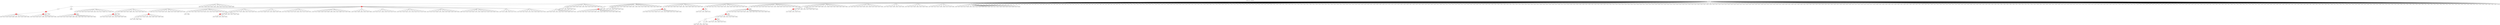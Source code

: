 digraph g {
	"63" -> "64";
	"64" [color=indianred1, style=filled, label="28"];
	"63" -> "65";
	"65" [color=indianred1, style=filled, label="32"];
	"62" -> "63";
	"63" [color=indianred1, style=filled, label="17"];
	"61" -> "62";
	"62" [label="28"];
	"60" -> "61";
	"61" [label="32"];
	"52" -> "53";
	"53" [color=indianred1, style=filled, label="9"];
	"51" -> "52";
	"52" [label="40"];
	"49" -> "50";
	"50" [color=indianred1, style=filled, label="6"];
	"48" -> "49";
	"49" [label="25"];
	"46" -> "47";
	"47" [label="37"];
	"45" -> "46";
	"46" [color=indianred1, style=filled, label="27"];
	"44" -> "45";
	"45" [label="7"];
	"42" -> "43";
	"43" [label="29"];
	"36" -> "37";
	"37" [color=indianred1, style=filled, label="16"];
	"35" -> "36";
	"36" [label="20"];
	"32" -> "33";
	"33" [label="5"];
	"32" -> "34";
	"34" [label="44"];
	"32" -> "35";
	"35" [label="16"];
	"32" -> "38";
	"38" [label="30"];
	"32" -> "39";
	"39" [label="48"];
	"32" -> "40";
	"40" [label="45"];
	"32" -> "41";
	"41" [label="22"];
	"32" -> "42";
	"42" [label="12"];
	"32" -> "44";
	"44" [label="27"];
	"32" -> "48";
	"48" [label="6"];
	"32" -> "51";
	"51" [label="9"];
	"32" -> "54";
	"54" [label="49"];
	"32" -> "55";
	"55" [label="4"];
	"32" -> "56";
	"56" [label="39"];
	"32" -> "57";
	"57" [label="43"];
	"32" -> "58";
	"58" [label="15"];
	"30" -> "31";
	"31" [label="23"];
	"30" -> "32";
	"32" [color=indianred1, style=filled, label="34"];
	"26" -> "27";
	"27" [color=indianred1, style=filled, label="1"];
	"25" -> "26";
	"26" [label="36"];
	"25" -> "28";
	"28" [label="18"];
	"21" -> "22";
	"22" [color=indianred1, style=filled, label="10"];
	"20" -> "21";
	"21" [label="42"];
	"17" -> "18";
	"18" [color=indianred1, style=filled, label="33"];
	"16" -> "17";
	"17" [label="14"];
	"13" -> "14";
	"14" [label="24"];
	"13" -> "15";
	"15" [label="3"];
	"11" -> "12";
	"12" [color=indianred1, style=filled, label="50"];
	"11" -> "13";
	"13" [label="21"];
	"10" -> "11";
	"11" [label="13"];
	"9" -> "10";
	"10" [color=indianred1, style=filled, label="2"];
	"8" -> "9";
	"9" [label="50"];
	"7" -> "8";
	"8" [color=indianred1, style=filled, label="46"];
	"6" -> "7";
	"7" [label="2"];
	"2" -> "3";
	"3" [color=indianred1, style=filled, label="26"];
	"1" -> "2";
	"2" [label="8"];
	"1" -> "4";
	"4" [label="35"];
	"0" -> "1";
	"1" [label="26"];
	"0" -> "5";
	"5" [label="31"];
	"0" -> "6";
	"6" [label="46"];
	"0" -> "16";
	"16" [label="33"];
	"0" -> "19";
	"19" [label="19"];
	"0" -> "20";
	"20" [label="10"];
	"0" -> "23";
	"23" [label="47"];
	"0" -> "24";
	"24" [label="11"];
	"0" -> "25";
	"25" [label="1"];
	"0" -> "29";
	"29" [label="41"];
	"0" -> "30";
	"30" [label="34"];
	"0" -> "59";
	"59" [label="38"];
	"0" -> "60";
	"60" [label="17"];
	"0" [label="germline"];
	"51" -> "cell1";
	"cell1" [shape=box];
	"5" -> "cell2";
	"cell2" [shape=box];
	"27" -> "cell3";
	"cell3" [shape=box];
	"2" -> "cell4";
	"cell4" [shape=box];
	"24" -> "cell5";
	"cell5" [shape=box];
	"46" -> "cell6";
	"cell6" [shape=box];
	"0" -> "cell7";
	"cell7" [shape=box];
	"20" -> "cell8";
	"cell8" [shape=box];
	"25" -> "cell9";
	"cell9" [shape=box];
	"0" -> "cell10";
	"cell10" [shape=box];
	"0" -> "cell11";
	"cell11" [shape=box];
	"0" -> "cell12";
	"cell12" [shape=box];
	"0" -> "cell13";
	"cell13" [shape=box];
	"0" -> "cell14";
	"cell14" [shape=box];
	"0" -> "cell15";
	"cell15" [shape=box];
	"0" -> "cell16";
	"cell16" [shape=box];
	"0" -> "cell17";
	"cell17" [shape=box];
	"0" -> "cell18";
	"cell18" [shape=box];
	"8" -> "cell19";
	"cell19" [shape=box];
	"0" -> "cell20";
	"cell20" [shape=box];
	"10" -> "cell21";
	"cell21" [shape=box];
	"57" -> "cell22";
	"cell22" [shape=box];
	"0" -> "cell23";
	"cell23" [shape=box];
	"23" -> "cell24";
	"cell24" [shape=box];
	"0" -> "cell25";
	"cell25" [shape=box];
	"0" -> "cell26";
	"cell26" [shape=box];
	"0" -> "cell27";
	"cell27" [shape=box];
	"0" -> "cell28";
	"cell28" [shape=box];
	"8" -> "cell29";
	"cell29" [shape=box];
	"64" -> "cell30";
	"cell30" [shape=box];
	"0" -> "cell31";
	"cell31" [shape=box];
	"0" -> "cell32";
	"cell32" [shape=box];
	"0" -> "cell33";
	"cell33" [shape=box];
	"51" -> "cell34";
	"cell34" [shape=box];
	"6" -> "cell35";
	"cell35" [shape=box];
	"15" -> "cell36";
	"cell36" [shape=box];
	"0" -> "cell37";
	"cell37" [shape=box];
	"5" -> "cell38";
	"cell38" [shape=box];
	"41" -> "cell39";
	"cell39" [shape=box];
	"0" -> "cell40";
	"cell40" [shape=box];
	"27" -> "cell41";
	"cell41" [shape=box];
	"65" -> "cell42";
	"cell42" [shape=box];
	"23" -> "cell43";
	"cell43" [shape=box];
	"0" -> "cell44";
	"cell44" [shape=box];
	"0" -> "cell45";
	"cell45" [shape=box];
	"31" -> "cell46";
	"cell46" [shape=box];
	"0" -> "cell47";
	"cell47" [shape=box];
	"0" -> "cell48";
	"cell48" [shape=box];
	"57" -> "cell49";
	"cell49" [shape=box];
	"0" -> "cell50";
	"cell50" [shape=box];
	"34" -> "cell51";
	"cell51" [shape=box];
	"59" -> "cell52";
	"cell52" [shape=box];
	"0" -> "cell53";
	"cell53" [shape=box];
	"0" -> "cell54";
	"cell54" [shape=box];
	"6" -> "cell55";
	"cell55" [shape=box];
	"44" -> "cell56";
	"cell56" [shape=box];
	"0" -> "cell57";
	"cell57" [shape=box];
	"24" -> "cell58";
	"cell58" [shape=box];
	"1" -> "cell59";
	"cell59" [shape=box];
	"29" -> "cell60";
	"cell60" [shape=box];
	"25" -> "cell61";
	"cell61" [shape=box];
	"0" -> "cell62";
	"cell62" [shape=box];
	"0" -> "cell63";
	"cell63" [shape=box];
	"0" -> "cell64";
	"cell64" [shape=box];
	"20" -> "cell65";
	"cell65" [shape=box];
	"0" -> "cell66";
	"cell66" [shape=box];
	"51" -> "cell67";
	"cell67" [shape=box];
	"0" -> "cell68";
	"cell68" [shape=box];
	"55" -> "cell69";
	"cell69" [shape=box];
	"50" -> "cell70";
	"cell70" [shape=box];
	"44" -> "cell71";
	"cell71" [shape=box];
	"0" -> "cell72";
	"cell72" [shape=box];
	"0" -> "cell73";
	"cell73" [shape=box];
	"0" -> "cell74";
	"cell74" [shape=box];
	"19" -> "cell75";
	"cell75" [shape=box];
	"0" -> "cell76";
	"cell76" [shape=box];
	"0" -> "cell77";
	"cell77" [shape=box];
	"0" -> "cell78";
	"cell78" [shape=box];
	"0" -> "cell79";
	"cell79" [shape=box];
	"0" -> "cell80";
	"cell80" [shape=box];
	"56" -> "cell81";
	"cell81" [shape=box];
	"0" -> "cell82";
	"cell82" [shape=box];
	"60" -> "cell83";
	"cell83" [shape=box];
	"0" -> "cell84";
	"cell84" [shape=box];
	"0" -> "cell85";
	"cell85" [shape=box];
	"16" -> "cell86";
	"cell86" [shape=box];
	"27" -> "cell87";
	"cell87" [shape=box];
	"6" -> "cell88";
	"cell88" [shape=box];
	"29" -> "cell89";
	"cell89" [shape=box];
	"16" -> "cell90";
	"cell90" [shape=box];
	"57" -> "cell91";
	"cell91" [shape=box];
	"0" -> "cell92";
	"cell92" [shape=box];
	"0" -> "cell93";
	"cell93" [shape=box];
	"0" -> "cell94";
	"cell94" [shape=box];
	"0" -> "cell95";
	"cell95" [shape=box];
	"0" -> "cell96";
	"cell96" [shape=box];
	"0" -> "cell97";
	"cell97" [shape=box];
	"0" -> "cell98";
	"cell98" [shape=box];
	"0" -> "cell99";
	"cell99" [shape=box];
	"10" -> "cell100";
	"cell100" [shape=box];
	"0" -> "cell101";
	"cell101" [shape=box];
	"35" -> "cell102";
	"cell102" [shape=box];
	"0" -> "cell103";
	"cell103" [shape=box];
	"4" -> "cell104";
	"cell104" [shape=box];
	"15" -> "cell105";
	"cell105" [shape=box];
	"58" -> "cell106";
	"cell106" [shape=box];
	"0" -> "cell107";
	"cell107" [shape=box];
	"33" -> "cell108";
	"cell108" [shape=box];
	"55" -> "cell109";
	"cell109" [shape=box];
	"0" -> "cell110";
	"cell110" [shape=box];
	"0" -> "cell111";
	"cell111" [shape=box];
	"0" -> "cell112";
	"cell112" [shape=box];
	"17" -> "cell113";
	"cell113" [shape=box];
	"0" -> "cell114";
	"cell114" [shape=box];
	"57" -> "cell115";
	"cell115" [shape=box];
	"57" -> "cell116";
	"cell116" [shape=box];
	"59" -> "cell117";
	"cell117" [shape=box];
	"44" -> "cell118";
	"cell118" [shape=box];
	"0" -> "cell119";
	"cell119" [shape=box];
	"34" -> "cell120";
	"cell120" [shape=box];
	"0" -> "cell121";
	"cell121" [shape=box];
	"64" -> "cell122";
	"cell122" [shape=box];
	"56" -> "cell123";
	"cell123" [shape=box];
	"0" -> "cell124";
	"cell124" [shape=box];
	"0" -> "cell125";
	"cell125" [shape=box];
	"6" -> "cell126";
	"cell126" [shape=box];
	"0" -> "cell127";
	"cell127" [shape=box];
	"23" -> "cell128";
	"cell128" [shape=box];
	"53" -> "cell129";
	"cell129" [shape=box];
	"0" -> "cell130";
	"cell130" [shape=box];
	"25" -> "cell131";
	"cell131" [shape=box];
	"0" -> "cell132";
	"cell132" [shape=box];
	"50" -> "cell133";
	"cell133" [shape=box];
	"35" -> "cell134";
	"cell134" [shape=box];
	"0" -> "cell135";
	"cell135" [shape=box];
	"38" -> "cell136";
	"cell136" [shape=box];
	"0" -> "cell137";
	"cell137" [shape=box];
	"0" -> "cell138";
	"cell138" [shape=box];
	"0" -> "cell139";
	"cell139" [shape=box];
	"0" -> "cell140";
	"cell140" [shape=box];
	"16" -> "cell141";
	"cell141" [shape=box];
	"0" -> "cell142";
	"cell142" [shape=box];
	"0" -> "cell143";
	"cell143" [shape=box];
	"43" -> "cell144";
	"cell144" [shape=box];
	"0" -> "cell145";
	"cell145" [shape=box];
	"0" -> "cell146";
	"cell146" [shape=box];
	"46" -> "cell147";
	"cell147" [shape=box];
	"28" -> "cell148";
	"cell148" [shape=box];
	"65" -> "cell149";
	"cell149" [shape=box];
	"0" -> "cell150";
	"cell150" [shape=box];
	"0" -> "cell151";
	"cell151" [shape=box];
	"50" -> "cell152";
	"cell152" [shape=box];
	"53" -> "cell153";
	"cell153" [shape=box];
	"0" -> "cell154";
	"cell154" [shape=box];
	"0" -> "cell155";
	"cell155" [shape=box];
	"29" -> "cell156";
	"cell156" [shape=box];
	"0" -> "cell157";
	"cell157" [shape=box];
	"0" -> "cell158";
	"cell158" [shape=box];
	"0" -> "cell159";
	"cell159" [shape=box];
	"0" -> "cell160";
	"cell160" [shape=box];
	"0" -> "cell161";
	"cell161" [shape=box];
	"0" -> "cell162";
	"cell162" [shape=box];
	"22" -> "cell163";
	"cell163" [shape=box];
	"20" -> "cell164";
	"cell164" [shape=box];
	"0" -> "cell165";
	"cell165" [shape=box];
	"0" -> "cell166";
	"cell166" [shape=box];
	"31" -> "cell167";
	"cell167" [shape=box];
	"0" -> "cell168";
	"cell168" [shape=box];
	"64" -> "cell169";
	"cell169" [shape=box];
	"54" -> "cell170";
	"cell170" [shape=box];
	"16" -> "cell171";
	"cell171" [shape=box];
	"29" -> "cell172";
	"cell172" [shape=box];
	"4" -> "cell173";
	"cell173" [shape=box];
	"0" -> "cell174";
	"cell174" [shape=box];
	"0" -> "cell175";
	"cell175" [shape=box];
	"0" -> "cell176";
	"cell176" [shape=box];
	"27" -> "cell177";
	"cell177" [shape=box];
	"0" -> "cell178";
	"cell178" [shape=box];
	"0" -> "cell179";
	"cell179" [shape=box];
	"0" -> "cell180";
	"cell180" [shape=box];
	"3" -> "cell181";
	"cell181" [shape=box];
	"0" -> "cell182";
	"cell182" [shape=box];
	"0" -> "cell183";
	"cell183" [shape=box];
	"0" -> "cell184";
	"cell184" [shape=box];
	"0" -> "cell185";
	"cell185" [shape=box];
	"40" -> "cell186";
	"cell186" [shape=box];
	"53" -> "cell187";
	"cell187" [shape=box];
	"54" -> "cell188";
	"cell188" [shape=box];
	"6" -> "cell189";
	"cell189" [shape=box];
	"1" -> "cell190";
	"cell190" [shape=box];
	"24" -> "cell191";
	"cell191" [shape=box];
	"51" -> "cell192";
	"cell192" [shape=box];
	"0" -> "cell193";
	"cell193" [shape=box];
	"54" -> "cell194";
	"cell194" [shape=box];
	"0" -> "cell195";
	"cell195" [shape=box];
	"29" -> "cell196";
	"cell196" [shape=box];
	"19" -> "cell197";
	"cell197" [shape=box];
	"0" -> "cell198";
	"cell198" [shape=box];
	"0" -> "cell199";
	"cell199" [shape=box];
	"0" -> "cell200";
	"cell200" [shape=box];
	"0" -> "cell201";
	"cell201" [shape=box];
	"5" -> "cell202";
	"cell202" [shape=box];
	"55" -> "cell203";
	"cell203" [shape=box];
	"0" -> "cell204";
	"cell204" [shape=box];
	"0" -> "cell205";
	"cell205" [shape=box];
	"40" -> "cell206";
	"cell206" [shape=box];
	"0" -> "cell207";
	"cell207" [shape=box];
	"0" -> "cell208";
	"cell208" [shape=box];
	"0" -> "cell209";
	"cell209" [shape=box];
	"0" -> "cell210";
	"cell210" [shape=box];
	"8" -> "cell211";
	"cell211" [shape=box];
	"28" -> "cell212";
	"cell212" [shape=box];
	"0" -> "cell213";
	"cell213" [shape=box];
	"38" -> "cell214";
	"cell214" [shape=box];
	"29" -> "cell215";
	"cell215" [shape=box];
	"0" -> "cell216";
	"cell216" [shape=box];
	"40" -> "cell217";
	"cell217" [shape=box];
	"16" -> "cell218";
	"cell218" [shape=box];
	"0" -> "cell219";
	"cell219" [shape=box];
	"0" -> "cell220";
	"cell220" [shape=box];
	"0" -> "cell221";
	"cell221" [shape=box];
	"47" -> "cell222";
	"cell222" [shape=box];
	"0" -> "cell223";
	"cell223" [shape=box];
	"0" -> "cell224";
	"cell224" [shape=box];
	"23" -> "cell225";
	"cell225" [shape=box];
	"0" -> "cell226";
	"cell226" [shape=box];
	"34" -> "cell227";
	"cell227" [shape=box];
	"0" -> "cell228";
	"cell228" [shape=box];
	"0" -> "cell229";
	"cell229" [shape=box];
	"0" -> "cell230";
	"cell230" [shape=box];
	"0" -> "cell231";
	"cell231" [shape=box];
	"33" -> "cell232";
	"cell232" [shape=box];
	"0" -> "cell233";
	"cell233" [shape=box];
	"50" -> "cell234";
	"cell234" [shape=box];
	"0" -> "cell235";
	"cell235" [shape=box];
	"0" -> "cell236";
	"cell236" [shape=box];
	"0" -> "cell237";
	"cell237" [shape=box];
	"0" -> "cell238";
	"cell238" [shape=box];
	"0" -> "cell239";
	"cell239" [shape=box];
	"5" -> "cell240";
	"cell240" [shape=box];
	"35" -> "cell241";
	"cell241" [shape=box];
	"0" -> "cell242";
	"cell242" [shape=box];
	"5" -> "cell243";
	"cell243" [shape=box];
	"46" -> "cell244";
	"cell244" [shape=box];
	"0" -> "cell245";
	"cell245" [shape=box];
	"0" -> "cell246";
	"cell246" [shape=box];
	"50" -> "cell247";
	"cell247" [shape=box];
	"34" -> "cell248";
	"cell248" [shape=box];
	"0" -> "cell249";
	"cell249" [shape=box];
	"14" -> "cell250";
	"cell250" [shape=box];
	"41" -> "cell251";
	"cell251" [shape=box];
	"30" -> "cell252";
	"cell252" [shape=box];
	"31" -> "cell253";
	"cell253" [shape=box];
	"34" -> "cell254";
	"cell254" [shape=box];
	"0" -> "cell255";
	"cell255" [shape=box];
	"0" -> "cell256";
	"cell256" [shape=box];
	"30" -> "cell257";
	"cell257" [shape=box];
	"55" -> "cell258";
	"cell258" [shape=box];
	"0" -> "cell259";
	"cell259" [shape=box];
	"30" -> "cell260";
	"cell260" [shape=box];
	"0" -> "cell261";
	"cell261" [shape=box];
	"0" -> "cell262";
	"cell262" [shape=box];
	"0" -> "cell263";
	"cell263" [shape=box];
	"47" -> "cell264";
	"cell264" [shape=box];
	"0" -> "cell265";
	"cell265" [shape=box];
	"48" -> "cell266";
	"cell266" [shape=box];
	"42" -> "cell267";
	"cell267" [shape=box];
	"0" -> "cell268";
	"cell268" [shape=box];
	"33" -> "cell269";
	"cell269" [shape=box];
	"1" -> "cell270";
	"cell270" [shape=box];
	"63" -> "cell271";
	"cell271" [shape=box];
	"0" -> "cell272";
	"cell272" [shape=box];
	"0" -> "cell273";
	"cell273" [shape=box];
	"0" -> "cell274";
	"cell274" [shape=box];
	"0" -> "cell275";
	"cell275" [shape=box];
	"0" -> "cell276";
	"cell276" [shape=box];
	"60" -> "cell277";
	"cell277" [shape=box];
	"53" -> "cell278";
	"cell278" [shape=box];
	"37" -> "cell279";
	"cell279" [shape=box];
	"0" -> "cell280";
	"cell280" [shape=box];
	"21" -> "cell281";
	"cell281" [shape=box];
	"30" -> "cell282";
	"cell282" [shape=box];
	"64" -> "cell283";
	"cell283" [shape=box];
	"0" -> "cell284";
	"cell284" [shape=box];
	"41" -> "cell285";
	"cell285" [shape=box];
	"0" -> "cell286";
	"cell286" [shape=box];
	"0" -> "cell287";
	"cell287" [shape=box];
	"0" -> "cell288";
	"cell288" [shape=box];
	"0" -> "cell289";
	"cell289" [shape=box];
	"19" -> "cell290";
	"cell290" [shape=box];
	"59" -> "cell291";
	"cell291" [shape=box];
	"0" -> "cell292";
	"cell292" [shape=box];
	"0" -> "cell293";
	"cell293" [shape=box];
	"39" -> "cell294";
	"cell294" [shape=box];
	"44" -> "cell295";
	"cell295" [shape=box];
	"26" -> "cell296";
	"cell296" [shape=box];
	"40" -> "cell297";
	"cell297" [shape=box];
	"0" -> "cell298";
	"cell298" [shape=box];
	"23" -> "cell299";
	"cell299" [shape=box];
	"0" -> "cell300";
	"cell300" [shape=box];
	"55" -> "cell301";
	"cell301" [shape=box];
	"6" -> "cell302";
	"cell302" [shape=box];
	"30" -> "cell303";
	"cell303" [shape=box];
	"34" -> "cell304";
	"cell304" [shape=box];
	"0" -> "cell305";
	"cell305" [shape=box];
	"0" -> "cell306";
	"cell306" [shape=box];
	"0" -> "cell307";
	"cell307" [shape=box];
	"0" -> "cell308";
	"cell308" [shape=box];
	"20" -> "cell309";
	"cell309" [shape=box];
	"0" -> "cell310";
	"cell310" [shape=box];
	"0" -> "cell311";
	"cell311" [shape=box];
	"0" -> "cell312";
	"cell312" [shape=box];
	"0" -> "cell313";
	"cell313" [shape=box];
	"29" -> "cell314";
	"cell314" [shape=box];
	"0" -> "cell315";
	"cell315" [shape=box];
	"0" -> "cell316";
	"cell316" [shape=box];
	"0" -> "cell317";
	"cell317" [shape=box];
	"0" -> "cell318";
	"cell318" [shape=box];
	"0" -> "cell319";
	"cell319" [shape=box];
	"12" -> "cell320";
	"cell320" [shape=box];
	"34" -> "cell321";
	"cell321" [shape=box];
	"0" -> "cell322";
	"cell322" [shape=box];
	"0" -> "cell323";
	"cell323" [shape=box];
	"42" -> "cell324";
	"cell324" [shape=box];
	"0" -> "cell325";
	"cell325" [shape=box];
	"30" -> "cell326";
	"cell326" [shape=box];
	"0" -> "cell327";
	"cell327" [shape=box];
	"0" -> "cell328";
	"cell328" [shape=box];
	"49" -> "cell329";
	"cell329" [shape=box];
	"0" -> "cell330";
	"cell330" [shape=box];
	"0" -> "cell331";
	"cell331" [shape=box];
	"0" -> "cell332";
	"cell332" [shape=box];
	"59" -> "cell333";
	"cell333" [shape=box];
	"0" -> "cell334";
	"cell334" [shape=box];
	"0" -> "cell335";
	"cell335" [shape=box];
	"36" -> "cell336";
	"cell336" [shape=box];
	"20" -> "cell337";
	"cell337" [shape=box];
	"0" -> "cell338";
	"cell338" [shape=box];
	"0" -> "cell339";
	"cell339" [shape=box];
	"0" -> "cell340";
	"cell340" [shape=box];
	"0" -> "cell341";
	"cell341" [shape=box];
	"0" -> "cell342";
	"cell342" [shape=box];
	"0" -> "cell343";
	"cell343" [shape=box];
	"0" -> "cell344";
	"cell344" [shape=box];
	"0" -> "cell345";
	"cell345" [shape=box];
	"0" -> "cell346";
	"cell346" [shape=box];
	"42" -> "cell347";
	"cell347" [shape=box];
	"0" -> "cell348";
	"cell348" [shape=box];
	"51" -> "cell349";
	"cell349" [shape=box];
	"54" -> "cell350";
	"cell350" [shape=box];
	"38" -> "cell351";
	"cell351" [shape=box];
	"3" -> "cell352";
	"cell352" [shape=box];
	"19" -> "cell353";
	"cell353" [shape=box];
	"0" -> "cell354";
	"cell354" [shape=box];
	"0" -> "cell355";
	"cell355" [shape=box];
	"20" -> "cell356";
	"cell356" [shape=box];
	"0" -> "cell357";
	"cell357" [shape=box];
	"44" -> "cell358";
	"cell358" [shape=box];
	"0" -> "cell359";
	"cell359" [shape=box];
	"0" -> "cell360";
	"cell360" [shape=box];
	"0" -> "cell361";
	"cell361" [shape=box];
	"59" -> "cell362";
	"cell362" [shape=box];
	"0" -> "cell363";
	"cell363" [shape=box];
	"16" -> "cell364";
	"cell364" [shape=box];
	"0" -> "cell365";
	"cell365" [shape=box];
	"53" -> "cell366";
	"cell366" [shape=box];
	"0" -> "cell367";
	"cell367" [shape=box];
	"60" -> "cell368";
	"cell368" [shape=box];
	"0" -> "cell369";
	"cell369" [shape=box];
	"24" -> "cell370";
	"cell370" [shape=box];
	"0" -> "cell371";
	"cell371" [shape=box];
	"0" -> "cell372";
	"cell372" [shape=box];
	"54" -> "cell373";
	"cell373" [shape=box];
	"55" -> "cell374";
	"cell374" [shape=box];
	"25" -> "cell375";
	"cell375" [shape=box];
	"0" -> "cell376";
	"cell376" [shape=box];
	"57" -> "cell377";
	"cell377" [shape=box];
	"60" -> "cell378";
	"cell378" [shape=box];
	"27" -> "cell379";
	"cell379" [shape=box];
	"0" -> "cell380";
	"cell380" [shape=box];
	"0" -> "cell381";
	"cell381" [shape=box];
	"8" -> "cell382";
	"cell382" [shape=box];
	"56" -> "cell383";
	"cell383" [shape=box];
	"0" -> "cell384";
	"cell384" [shape=box];
	"0" -> "cell385";
	"cell385" [shape=box];
	"0" -> "cell386";
	"cell386" [shape=box];
	"55" -> "cell387";
	"cell387" [shape=box];
	"36" -> "cell388";
	"cell388" [shape=box];
	"27" -> "cell389";
	"cell389" [shape=box];
	"27" -> "cell390";
	"cell390" [shape=box];
	"0" -> "cell391";
	"cell391" [shape=box];
	"59" -> "cell392";
	"cell392" [shape=box];
	"51" -> "cell393";
	"cell393" [shape=box];
	"60" -> "cell394";
	"cell394" [shape=box];
	"37" -> "cell395";
	"cell395" [shape=box];
	"0" -> "cell396";
	"cell396" [shape=box];
	"0" -> "cell397";
	"cell397" [shape=box];
	"38" -> "cell398";
	"cell398" [shape=box];
	"1" -> "cell399";
	"cell399" [shape=box];
	"0" -> "cell400";
	"cell400" [shape=box];
	"0" -> "cell401";
	"cell401" [shape=box];
	"59" -> "cell402";
	"cell402" [shape=box];
	"55" -> "cell403";
	"cell403" [shape=box];
	"50" -> "cell404";
	"cell404" [shape=box];
	"0" -> "cell405";
	"cell405" [shape=box];
	"5" -> "cell406";
	"cell406" [shape=box];
	"13" -> "cell407";
	"cell407" [shape=box];
	"24" -> "cell408";
	"cell408" [shape=box];
	"0" -> "cell409";
	"cell409" [shape=box];
	"0" -> "cell410";
	"cell410" [shape=box];
	"41" -> "cell411";
	"cell411" [shape=box];
	"0" -> "cell412";
	"cell412" [shape=box];
	"29" -> "cell413";
	"cell413" [shape=box];
	"0" -> "cell414";
	"cell414" [shape=box];
	"0" -> "cell415";
	"cell415" [shape=box];
	"0" -> "cell416";
	"cell416" [shape=box];
	"55" -> "cell417";
	"cell417" [shape=box];
	"0" -> "cell418";
	"cell418" [shape=box];
	"0" -> "cell419";
	"cell419" [shape=box];
	"6" -> "cell420";
	"cell420" [shape=box];
	"6" -> "cell421";
	"cell421" [shape=box];
	"0" -> "cell422";
	"cell422" [shape=box];
	"0" -> "cell423";
	"cell423" [shape=box];
	"0" -> "cell424";
	"cell424" [shape=box];
	"0" -> "cell425";
	"cell425" [shape=box];
	"0" -> "cell426";
	"cell426" [shape=box];
	"0" -> "cell427";
	"cell427" [shape=box];
	"23" -> "cell428";
	"cell428" [shape=box];
	"63" -> "cell429";
	"cell429" [shape=box];
	"0" -> "cell430";
	"cell430" [shape=box];
	"0" -> "cell431";
	"cell431" [shape=box];
	"29" -> "cell432";
	"cell432" [shape=box];
	"60" -> "cell433";
	"cell433" [shape=box];
	"0" -> "cell434";
	"cell434" [shape=box];
	"0" -> "cell435";
	"cell435" [shape=box];
	"0" -> "cell436";
	"cell436" [shape=box];
	"0" -> "cell437";
	"cell437" [shape=box];
	"60" -> "cell438";
	"cell438" [shape=box];
	"0" -> "cell439";
	"cell439" [shape=box];
	"0" -> "cell440";
	"cell440" [shape=box];
	"0" -> "cell441";
	"cell441" [shape=box];
	"0" -> "cell442";
	"cell442" [shape=box];
	"0" -> "cell443";
	"cell443" [shape=box];
	"51" -> "cell444";
	"cell444" [shape=box];
	"0" -> "cell445";
	"cell445" [shape=box];
	"0" -> "cell446";
	"cell446" [shape=box];
	"0" -> "cell447";
	"cell447" [shape=box];
	"33" -> "cell448";
	"cell448" [shape=box];
	"0" -> "cell449";
	"cell449" [shape=box];
	"0" -> "cell450";
	"cell450" [shape=box];
	"0" -> "cell451";
	"cell451" [shape=box];
	"0" -> "cell452";
	"cell452" [shape=box];
	"0" -> "cell453";
	"cell453" [shape=box];
	"27" -> "cell454";
	"cell454" [shape=box];
	"8" -> "cell455";
	"cell455" [shape=box];
	"40" -> "cell456";
	"cell456" [shape=box];
	"0" -> "cell457";
	"cell457" [shape=box];
	"65" -> "cell458";
	"cell458" [shape=box];
	"58" -> "cell459";
	"cell459" [shape=box];
	"0" -> "cell460";
	"cell460" [shape=box];
	"46" -> "cell461";
	"cell461" [shape=box];
	"3" -> "cell462";
	"cell462" [shape=box];
	"0" -> "cell463";
	"cell463" [shape=box];
	"0" -> "cell464";
	"cell464" [shape=box];
	"53" -> "cell465";
	"cell465" [shape=box];
	"24" -> "cell466";
	"cell466" [shape=box];
	"0" -> "cell467";
	"cell467" [shape=box];
	"50" -> "cell468";
	"cell468" [shape=box];
	"29" -> "cell469";
	"cell469" [shape=box];
	"8" -> "cell470";
	"cell470" [shape=box];
	"65" -> "cell471";
	"cell471" [shape=box];
	"41" -> "cell472";
	"cell472" [shape=box];
	"16" -> "cell473";
	"cell473" [shape=box];
	"51" -> "cell474";
	"cell474" [shape=box];
	"0" -> "cell475";
	"cell475" [shape=box];
	"37" -> "cell476";
	"cell476" [shape=box];
	"51" -> "cell477";
	"cell477" [shape=box];
	"0" -> "cell478";
	"cell478" [shape=box];
	"0" -> "cell479";
	"cell479" [shape=box];
	"0" -> "cell480";
	"cell480" [shape=box];
	"22" -> "cell481";
	"cell481" [shape=box];
	"0" -> "cell482";
	"cell482" [shape=box];
	"0" -> "cell483";
	"cell483" [shape=box];
	"35" -> "cell484";
	"cell484" [shape=box];
	"0" -> "cell485";
	"cell485" [shape=box];
	"9" -> "cell486";
	"cell486" [shape=box];
	"0" -> "cell487";
	"cell487" [shape=box];
	"56" -> "cell488";
	"cell488" [shape=box];
	"64" -> "cell489";
	"cell489" [shape=box];
	"33" -> "cell490";
	"cell490" [shape=box];
	"0" -> "cell491";
	"cell491" [shape=box];
	"0" -> "cell492";
	"cell492" [shape=box];
	"38" -> "cell493";
	"cell493" [shape=box];
	"19" -> "cell494";
	"cell494" [shape=box];
	"0" -> "cell495";
	"cell495" [shape=box];
	"1" -> "cell496";
	"cell496" [shape=box];
	"6" -> "cell497";
	"cell497" [shape=box];
	"3" -> "cell498";
	"cell498" [shape=box];
	"48" -> "cell499";
	"cell499" [shape=box];
	"57" -> "cell500";
	"cell500" [shape=box];
	"20" -> "cell501";
	"cell501" [shape=box];
	"0" -> "cell502";
	"cell502" [shape=box];
	"20" -> "cell503";
	"cell503" [shape=box];
	"35" -> "cell504";
	"cell504" [shape=box];
	"38" -> "cell505";
	"cell505" [shape=box];
	"0" -> "cell506";
	"cell506" [shape=box];
	"0" -> "cell507";
	"cell507" [shape=box];
	"0" -> "cell508";
	"cell508" [shape=box];
	"65" -> "cell509";
	"cell509" [shape=box];
	"0" -> "cell510";
	"cell510" [shape=box];
	"0" -> "cell511";
	"cell511" [shape=box];
	"0" -> "cell512";
	"cell512" [shape=box];
	"41" -> "cell513";
	"cell513" [shape=box];
	"22" -> "cell514";
	"cell514" [shape=box];
	"0" -> "cell515";
	"cell515" [shape=box];
	"0" -> "cell516";
	"cell516" [shape=box];
	"0" -> "cell517";
	"cell517" [shape=box];
	"57" -> "cell518";
	"cell518" [shape=box];
	"0" -> "cell519";
	"cell519" [shape=box];
	"0" -> "cell520";
	"cell520" [shape=box];
	"0" -> "cell521";
	"cell521" [shape=box];
	"11" -> "cell522";
	"cell522" [shape=box];
	"42" -> "cell523";
	"cell523" [shape=box];
	"37" -> "cell524";
	"cell524" [shape=box];
	"23" -> "cell525";
	"cell525" [shape=box];
	"19" -> "cell526";
	"cell526" [shape=box];
	"36" -> "cell527";
	"cell527" [shape=box];
	"52" -> "cell528";
	"cell528" [shape=box];
	"48" -> "cell529";
	"cell529" [shape=box];
	"0" -> "cell530";
	"cell530" [shape=box];
	"29" -> "cell531";
	"cell531" [shape=box];
	"16" -> "cell532";
	"cell532" [shape=box];
	"33" -> "cell533";
	"cell533" [shape=box];
	"26" -> "cell534";
	"cell534" [shape=box];
	"19" -> "cell535";
	"cell535" [shape=box];
	"31" -> "cell536";
	"cell536" [shape=box];
	"0" -> "cell537";
	"cell537" [shape=box];
	"0" -> "cell538";
	"cell538" [shape=box];
	"0" -> "cell539";
	"cell539" [shape=box];
	"46" -> "cell540";
	"cell540" [shape=box];
	"0" -> "cell541";
	"cell541" [shape=box];
	"0" -> "cell542";
	"cell542" [shape=box];
	"0" -> "cell543";
	"cell543" [shape=box];
	"0" -> "cell544";
	"cell544" [shape=box];
	"0" -> "cell545";
	"cell545" [shape=box];
	"4" -> "cell546";
	"cell546" [shape=box];
	"44" -> "cell547";
	"cell547" [shape=box];
	"0" -> "cell548";
	"cell548" [shape=box];
	"0" -> "cell549";
	"cell549" [shape=box];
	"0" -> "cell550";
	"cell550" [shape=box];
	"0" -> "cell551";
	"cell551" [shape=box];
	"31" -> "cell552";
	"cell552" [shape=box];
	"7" -> "cell553";
	"cell553" [shape=box];
	"0" -> "cell554";
	"cell554" [shape=box];
	"0" -> "cell555";
	"cell555" [shape=box];
	"23" -> "cell556";
	"cell556" [shape=box];
	"0" -> "cell557";
	"cell557" [shape=box];
	"0" -> "cell558";
	"cell558" [shape=box];
	"44" -> "cell559";
	"cell559" [shape=box];
	"0" -> "cell560";
	"cell560" [shape=box];
	"53" -> "cell561";
	"cell561" [shape=box];
	"0" -> "cell562";
	"cell562" [shape=box];
	"6" -> "cell563";
	"cell563" [shape=box];
	"58" -> "cell564";
	"cell564" [shape=box];
	"1" -> "cell565";
	"cell565" [shape=box];
	"38" -> "cell566";
	"cell566" [shape=box];
	"35" -> "cell567";
	"cell567" [shape=box];
	"0" -> "cell568";
	"cell568" [shape=box];
	"20" -> "cell569";
	"cell569" [shape=box];
	"0" -> "cell570";
	"cell570" [shape=box];
	"0" -> "cell571";
	"cell571" [shape=box];
	"0" -> "cell572";
	"cell572" [shape=box];
	"0" -> "cell573";
	"cell573" [shape=box];
	"65" -> "cell574";
	"cell574" [shape=box];
	"0" -> "cell575";
	"cell575" [shape=box];
	"0" -> "cell576";
	"cell576" [shape=box];
	"0" -> "cell577";
	"cell577" [shape=box];
	"5" -> "cell578";
	"cell578" [shape=box];
	"0" -> "cell579";
	"cell579" [shape=box];
	"0" -> "cell580";
	"cell580" [shape=box];
	"0" -> "cell581";
	"cell581" [shape=box];
	"0" -> "cell582";
	"cell582" [shape=box];
	"27" -> "cell583";
	"cell583" [shape=box];
	"0" -> "cell584";
	"cell584" [shape=box];
	"0" -> "cell585";
	"cell585" [shape=box];
	"54" -> "cell586";
	"cell586" [shape=box];
	"0" -> "cell587";
	"cell587" [shape=box];
	"0" -> "cell588";
	"cell588" [shape=box];
	"16" -> "cell589";
	"cell589" [shape=box];
	"25" -> "cell590";
	"cell590" [shape=box];
	"25" -> "cell591";
	"cell591" [shape=box];
	"65" -> "cell592";
	"cell592" [shape=box];
	"0" -> "cell593";
	"cell593" [shape=box];
	"0" -> "cell594";
	"cell594" [shape=box];
	"0" -> "cell595";
	"cell595" [shape=box];
	"59" -> "cell596";
	"cell596" [shape=box];
	"0" -> "cell597";
	"cell597" [shape=box];
	"0" -> "cell598";
	"cell598" [shape=box];
	"0" -> "cell599";
	"cell599" [shape=box];
	"0" -> "cell600";
	"cell600" [shape=box];
	"0" -> "cell601";
	"cell601" [shape=box];
	"48" -> "cell602";
	"cell602" [shape=box];
	"53" -> "cell603";
	"cell603" [shape=box];
	"0" -> "cell604";
	"cell604" [shape=box];
	"25" -> "cell605";
	"cell605" [shape=box];
	"0" -> "cell606";
	"cell606" [shape=box];
	"0" -> "cell607";
	"cell607" [shape=box];
	"46" -> "cell608";
	"cell608" [shape=box];
	"0" -> "cell609";
	"cell609" [shape=box];
	"53" -> "cell610";
	"cell610" [shape=box];
	"36" -> "cell611";
	"cell611" [shape=box];
	"22" -> "cell612";
	"cell612" [shape=box];
	"0" -> "cell613";
	"cell613" [shape=box];
	"60" -> "cell614";
	"cell614" [shape=box];
	"0" -> "cell615";
	"cell615" [shape=box];
	"0" -> "cell616";
	"cell616" [shape=box];
	"25" -> "cell617";
	"cell617" [shape=box];
	"0" -> "cell618";
	"cell618" [shape=box];
	"0" -> "cell619";
	"cell619" [shape=box];
	"0" -> "cell620";
	"cell620" [shape=box];
	"0" -> "cell621";
	"cell621" [shape=box];
	"25" -> "cell622";
	"cell622" [shape=box];
	"50" -> "cell623";
	"cell623" [shape=box];
	"0" -> "cell624";
	"cell624" [shape=box];
	"5" -> "cell625";
	"cell625" [shape=box];
	"16" -> "cell626";
	"cell626" [shape=box];
	"30" -> "cell627";
	"cell627" [shape=box];
	"54" -> "cell628";
	"cell628" [shape=box];
	"8" -> "cell629";
	"cell629" [shape=box];
	"0" -> "cell630";
	"cell630" [shape=box];
	"54" -> "cell631";
	"cell631" [shape=box];
	"0" -> "cell632";
	"cell632" [shape=box];
	"54" -> "cell633";
	"cell633" [shape=box];
	"38" -> "cell634";
	"cell634" [shape=box];
	"0" -> "cell635";
	"cell635" [shape=box];
	"33" -> "cell636";
	"cell636" [shape=box];
	"44" -> "cell637";
	"cell637" [shape=box];
	"0" -> "cell638";
	"cell638" [shape=box];
	"0" -> "cell639";
	"cell639" [shape=box];
	"2" -> "cell640";
	"cell640" [shape=box];
	"38" -> "cell641";
	"cell641" [shape=box];
	"64" -> "cell642";
	"cell642" [shape=box];
	"0" -> "cell643";
	"cell643" [shape=box];
	"58" -> "cell644";
	"cell644" [shape=box];
	"31" -> "cell645";
	"cell645" [shape=box];
	"0" -> "cell646";
	"cell646" [shape=box];
	"10" -> "cell647";
	"cell647" [shape=box];
	"0" -> "cell648";
	"cell648" [shape=box];
	"0" -> "cell649";
	"cell649" [shape=box];
	"0" -> "cell650";
	"cell650" [shape=box];
	"36" -> "cell651";
	"cell651" [shape=box];
	"0" -> "cell652";
	"cell652" [shape=box];
	"27" -> "cell653";
	"cell653" [shape=box];
	"0" -> "cell654";
	"cell654" [shape=box];
	"38" -> "cell655";
	"cell655" [shape=box];
	"50" -> "cell656";
	"cell656" [shape=box];
	"46" -> "cell657";
	"cell657" [shape=box];
	"8" -> "cell658";
	"cell658" [shape=box];
	"47" -> "cell659";
	"cell659" [shape=box];
	"0" -> "cell660";
	"cell660" [shape=box];
	"0" -> "cell661";
	"cell661" [shape=box];
	"0" -> "cell662";
	"cell662" [shape=box];
	"0" -> "cell663";
	"cell663" [shape=box];
	"0" -> "cell664";
	"cell664" [shape=box];
	"0" -> "cell665";
	"cell665" [shape=box];
	"0" -> "cell666";
	"cell666" [shape=box];
	"0" -> "cell667";
	"cell667" [shape=box];
	"20" -> "cell668";
	"cell668" [shape=box];
	"0" -> "cell669";
	"cell669" [shape=box];
	"14" -> "cell670";
	"cell670" [shape=box];
	"25" -> "cell671";
	"cell671" [shape=box];
	"28" -> "cell672";
	"cell672" [shape=box];
	"0" -> "cell673";
	"cell673" [shape=box];
	"65" -> "cell674";
	"cell674" [shape=box];
	"0" -> "cell675";
	"cell675" [shape=box];
	"35" -> "cell676";
	"cell676" [shape=box];
	"0" -> "cell677";
	"cell677" [shape=box];
	"0" -> "cell678";
	"cell678" [shape=box];
	"0" -> "cell679";
	"cell679" [shape=box];
	"0" -> "cell680";
	"cell680" [shape=box];
	"0" -> "cell681";
	"cell681" [shape=box];
	"0" -> "cell682";
	"cell682" [shape=box];
	"44" -> "cell683";
	"cell683" [shape=box];
	"39" -> "cell684";
	"cell684" [shape=box];
	"0" -> "cell685";
	"cell685" [shape=box];
	"44" -> "cell686";
	"cell686" [shape=box];
	"22" -> "cell687";
	"cell687" [shape=box];
	"48" -> "cell688";
	"cell688" [shape=box];
	"51" -> "cell689";
	"cell689" [shape=box];
	"0" -> "cell690";
	"cell690" [shape=box];
	"0" -> "cell691";
	"cell691" [shape=box];
	"8" -> "cell692";
	"cell692" [shape=box];
	"0" -> "cell693";
	"cell693" [shape=box];
	"54" -> "cell694";
	"cell694" [shape=box];
	"29" -> "cell695";
	"cell695" [shape=box];
	"39" -> "cell696";
	"cell696" [shape=box];
	"6" -> "cell697";
	"cell697" [shape=box];
	"16" -> "cell698";
	"cell698" [shape=box];
	"0" -> "cell699";
	"cell699" [shape=box];
	"0" -> "cell700";
	"cell700" [shape=box];
	"10" -> "cell701";
	"cell701" [shape=box];
	"0" -> "cell702";
	"cell702" [shape=box];
	"0" -> "cell703";
	"cell703" [shape=box];
	"0" -> "cell704";
	"cell704" [shape=box];
	"6" -> "cell705";
	"cell705" [shape=box];
	"42" -> "cell706";
	"cell706" [shape=box];
	"0" -> "cell707";
	"cell707" [shape=box];
	"30" -> "cell708";
	"cell708" [shape=box];
	"40" -> "cell709";
	"cell709" [shape=box];
	"0" -> "cell710";
	"cell710" [shape=box];
	"0" -> "cell711";
	"cell711" [shape=box];
	"1" -> "cell712";
	"cell712" [shape=box];
	"16" -> "cell713";
	"cell713" [shape=box];
	"0" -> "cell714";
	"cell714" [shape=box];
	"41" -> "cell715";
	"cell715" [shape=box];
	"10" -> "cell716";
	"cell716" [shape=box];
	"0" -> "cell717";
	"cell717" [shape=box];
	"25" -> "cell718";
	"cell718" [shape=box];
	"0" -> "cell719";
	"cell719" [shape=box];
	"6" -> "cell720";
	"cell720" [shape=box];
	"56" -> "cell721";
	"cell721" [shape=box];
	"27" -> "cell722";
	"cell722" [shape=box];
	"56" -> "cell723";
	"cell723" [shape=box];
	"0" -> "cell724";
	"cell724" [shape=box];
	"12" -> "cell725";
	"cell725" [shape=box];
	"44" -> "cell726";
	"cell726" [shape=box];
	"41" -> "cell727";
	"cell727" [shape=box];
	"0" -> "cell728";
	"cell728" [shape=box];
	"0" -> "cell729";
	"cell729" [shape=box];
	"0" -> "cell730";
	"cell730" [shape=box];
	"6" -> "cell731";
	"cell731" [shape=box];
	"34" -> "cell732";
	"cell732" [shape=box];
	"0" -> "cell733";
	"cell733" [shape=box];
	"0" -> "cell734";
	"cell734" [shape=box];
	"0" -> "cell735";
	"cell735" [shape=box];
	"0" -> "cell736";
	"cell736" [shape=box];
	"0" -> "cell737";
	"cell737" [shape=box];
	"0" -> "cell738";
	"cell738" [shape=box];
	"0" -> "cell739";
	"cell739" [shape=box];
	"0" -> "cell740";
	"cell740" [shape=box];
	"8" -> "cell741";
	"cell741" [shape=box];
	"57" -> "cell742";
	"cell742" [shape=box];
	"0" -> "cell743";
	"cell743" [shape=box];
	"0" -> "cell744";
	"cell744" [shape=box];
	"14" -> "cell745";
	"cell745" [shape=box];
	"60" -> "cell746";
	"cell746" [shape=box];
	"0" -> "cell747";
	"cell747" [shape=box];
	"42" -> "cell748";
	"cell748" [shape=box];
	"0" -> "cell749";
	"cell749" [shape=box];
	"0" -> "cell750";
	"cell750" [shape=box];
	"24" -> "cell751";
	"cell751" [shape=box];
	"0" -> "cell752";
	"cell752" [shape=box];
	"58" -> "cell753";
	"cell753" [shape=box];
	"39" -> "cell754";
	"cell754" [shape=box];
	"0" -> "cell755";
	"cell755" [shape=box];
	"0" -> "cell756";
	"cell756" [shape=box];
	"64" -> "cell757";
	"cell757" [shape=box];
	"54" -> "cell758";
	"cell758" [shape=box];
	"0" -> "cell759";
	"cell759" [shape=box];
	"0" -> "cell760";
	"cell760" [shape=box];
	"0" -> "cell761";
	"cell761" [shape=box];
	"0" -> "cell762";
	"cell762" [shape=box];
	"3" -> "cell763";
	"cell763" [shape=box];
	"42" -> "cell764";
	"cell764" [shape=box];
	"0" -> "cell765";
	"cell765" [shape=box];
	"0" -> "cell766";
	"cell766" [shape=box];
	"53" -> "cell767";
	"cell767" [shape=box];
	"24" -> "cell768";
	"cell768" [shape=box];
	"35" -> "cell769";
	"cell769" [shape=box];
	"0" -> "cell770";
	"cell770" [shape=box];
	"51" -> "cell771";
	"cell771" [shape=box];
	"60" -> "cell772";
	"cell772" [shape=box];
	"40" -> "cell773";
	"cell773" [shape=box];
	"22" -> "cell774";
	"cell774" [shape=box];
	"0" -> "cell775";
	"cell775" [shape=box];
	"27" -> "cell776";
	"cell776" [shape=box];
	"0" -> "cell777";
	"cell777" [shape=box];
	"0" -> "cell778";
	"cell778" [shape=box];
	"0" -> "cell779";
	"cell779" [shape=box];
	"0" -> "cell780";
	"cell780" [shape=box];
	"59" -> "cell781";
	"cell781" [shape=box];
	"20" -> "cell782";
	"cell782" [shape=box];
	"0" -> "cell783";
	"cell783" [shape=box];
	"38" -> "cell784";
	"cell784" [shape=box];
	"30" -> "cell785";
	"cell785" [shape=box];
	"0" -> "cell786";
	"cell786" [shape=box];
	"22" -> "cell787";
	"cell787" [shape=box];
	"5" -> "cell788";
	"cell788" [shape=box];
	"18" -> "cell789";
	"cell789" [shape=box];
	"0" -> "cell790";
	"cell790" [shape=box];
	"0" -> "cell791";
	"cell791" [shape=box];
	"41" -> "cell792";
	"cell792" [shape=box];
	"0" -> "cell793";
	"cell793" [shape=box];
	"0" -> "cell794";
	"cell794" [shape=box];
	"40" -> "cell795";
	"cell795" [shape=box];
	"0" -> "cell796";
	"cell796" [shape=box];
	"0" -> "cell797";
	"cell797" [shape=box];
	"0" -> "cell798";
	"cell798" [shape=box];
	"59" -> "cell799";
	"cell799" [shape=box];
	"0" -> "cell800";
	"cell800" [shape=box];
	"8" -> "cell801";
	"cell801" [shape=box];
	"16" -> "cell802";
	"cell802" [shape=box];
	"0" -> "cell803";
	"cell803" [shape=box];
	"1" -> "cell804";
	"cell804" [shape=box];
	"0" -> "cell805";
	"cell805" [shape=box];
	"0" -> "cell806";
	"cell806" [shape=box];
	"0" -> "cell807";
	"cell807" [shape=box];
	"0" -> "cell808";
	"cell808" [shape=box];
	"39" -> "cell809";
	"cell809" [shape=box];
	"35" -> "cell810";
	"cell810" [shape=box];
	"0" -> "cell811";
	"cell811" [shape=box];
	"0" -> "cell812";
	"cell812" [shape=box];
	"0" -> "cell813";
	"cell813" [shape=box];
	"0" -> "cell814";
	"cell814" [shape=box];
	"22" -> "cell815";
	"cell815" [shape=box];
	"42" -> "cell816";
	"cell816" [shape=box];
	"0" -> "cell817";
	"cell817" [shape=box];
	"0" -> "cell818";
	"cell818" [shape=box];
	"1" -> "cell819";
	"cell819" [shape=box];
	"0" -> "cell820";
	"cell820" [shape=box];
	"0" -> "cell821";
	"cell821" [shape=box];
	"18" -> "cell822";
	"cell822" [shape=box];
	"12" -> "cell823";
	"cell823" [shape=box];
	"0" -> "cell824";
	"cell824" [shape=box];
	"30" -> "cell825";
	"cell825" [shape=box];
	"0" -> "cell826";
	"cell826" [shape=box];
	"58" -> "cell827";
	"cell827" [shape=box];
	"0" -> "cell828";
	"cell828" [shape=box];
	"0" -> "cell829";
	"cell829" [shape=box];
	"25" -> "cell830";
	"cell830" [shape=box];
	"48" -> "cell831";
	"cell831" [shape=box];
	"0" -> "cell832";
	"cell832" [shape=box];
	"22" -> "cell833";
	"cell833" [shape=box];
	"0" -> "cell834";
	"cell834" [shape=box];
	"20" -> "cell835";
	"cell835" [shape=box];
	"0" -> "cell836";
	"cell836" [shape=box];
	"0" -> "cell837";
	"cell837" [shape=box];
	"0" -> "cell838";
	"cell838" [shape=box];
	"0" -> "cell839";
	"cell839" [shape=box];
	"0" -> "cell840";
	"cell840" [shape=box];
	"0" -> "cell841";
	"cell841" [shape=box];
	"0" -> "cell842";
	"cell842" [shape=box];
	"5" -> "cell843";
	"cell843" [shape=box];
	"42" -> "cell844";
	"cell844" [shape=box];
	"0" -> "cell845";
	"cell845" [shape=box];
	"0" -> "cell846";
	"cell846" [shape=box];
	"10" -> "cell847";
	"cell847" [shape=box];
	"30" -> "cell848";
	"cell848" [shape=box];
	"0" -> "cell849";
	"cell849" [shape=box];
	"58" -> "cell850";
	"cell850" [shape=box];
	"1" -> "cell851";
	"cell851" [shape=box];
	"6" -> "cell852";
	"cell852" [shape=box];
	"51" -> "cell853";
	"cell853" [shape=box];
	"28" -> "cell854";
	"cell854" [shape=box];
	"0" -> "cell855";
	"cell855" [shape=box];
	"44" -> "cell856";
	"cell856" [shape=box];
	"0" -> "cell857";
	"cell857" [shape=box];
	"1" -> "cell858";
	"cell858" [shape=box];
	"0" -> "cell859";
	"cell859" [shape=box];
	"0" -> "cell860";
	"cell860" [shape=box];
	"18" -> "cell861";
	"cell861" [shape=box];
	"12" -> "cell862";
	"cell862" [shape=box];
	"0" -> "cell863";
	"cell863" [shape=box];
	"0" -> "cell864";
	"cell864" [shape=box];
	"36" -> "cell865";
	"cell865" [shape=box];
	"0" -> "cell866";
	"cell866" [shape=box];
	"0" -> "cell867";
	"cell867" [shape=box];
	"53" -> "cell868";
	"cell868" [shape=box];
	"0" -> "cell869";
	"cell869" [shape=box];
	"0" -> "cell870";
	"cell870" [shape=box];
	"51" -> "cell871";
	"cell871" [shape=box];
	"53" -> "cell872";
	"cell872" [shape=box];
	"64" -> "cell873";
	"cell873" [shape=box];
	"0" -> "cell874";
	"cell874" [shape=box];
	"0" -> "cell875";
	"cell875" [shape=box];
	"55" -> "cell876";
	"cell876" [shape=box];
	"0" -> "cell877";
	"cell877" [shape=box];
	"12" -> "cell878";
	"cell878" [shape=box];
	"22" -> "cell879";
	"cell879" [shape=box];
	"0" -> "cell880";
	"cell880" [shape=box];
	"0" -> "cell881";
	"cell881" [shape=box];
	"0" -> "cell882";
	"cell882" [shape=box];
	"0" -> "cell883";
	"cell883" [shape=box];
	"64" -> "cell884";
	"cell884" [shape=box];
	"6" -> "cell885";
	"cell885" [shape=box];
	"58" -> "cell886";
	"cell886" [shape=box];
	"38" -> "cell887";
	"cell887" [shape=box];
	"42" -> "cell888";
	"cell888" [shape=box];
	"0" -> "cell889";
	"cell889" [shape=box];
	"0" -> "cell890";
	"cell890" [shape=box];
	"58" -> "cell891";
	"cell891" [shape=box];
	"27" -> "cell892";
	"cell892" [shape=box];
	"0" -> "cell893";
	"cell893" [shape=box];
	"37" -> "cell894";
	"cell894" [shape=box];
	"60" -> "cell895";
	"cell895" [shape=box];
	"46" -> "cell896";
	"cell896" [shape=box];
	"4" -> "cell897";
	"cell897" [shape=box];
	"20" -> "cell898";
	"cell898" [shape=box];
	"0" -> "cell899";
	"cell899" [shape=box];
	"1" -> "cell900";
	"cell900" [shape=box];
	"0" -> "cell901";
	"cell901" [shape=box];
	"48" -> "cell902";
	"cell902" [shape=box];
	"53" -> "cell903";
	"cell903" [shape=box];
	"34" -> "cell904";
	"cell904" [shape=box];
	"48" -> "cell905";
	"cell905" [shape=box];
	"0" -> "cell906";
	"cell906" [shape=box];
	"0" -> "cell907";
	"cell907" [shape=box];
	"39" -> "cell908";
	"cell908" [shape=box];
	"0" -> "cell909";
	"cell909" [shape=box];
	"8" -> "cell910";
	"cell910" [shape=box];
	"34" -> "cell911";
	"cell911" [shape=box];
	"0" -> "cell912";
	"cell912" [shape=box];
	"0" -> "cell913";
	"cell913" [shape=box];
	"0" -> "cell914";
	"cell914" [shape=box];
	"55" -> "cell915";
	"cell915" [shape=box];
	"57" -> "cell916";
	"cell916" [shape=box];
	"22" -> "cell917";
	"cell917" [shape=box];
	"0" -> "cell918";
	"cell918" [shape=box];
	"0" -> "cell919";
	"cell919" [shape=box];
	"0" -> "cell920";
	"cell920" [shape=box];
	"25" -> "cell921";
	"cell921" [shape=box];
	"12" -> "cell922";
	"cell922" [shape=box];
	"25" -> "cell923";
	"cell923" [shape=box];
	"58" -> "cell924";
	"cell924" [shape=box];
	"61" -> "cell925";
	"cell925" [shape=box];
	"0" -> "cell926";
	"cell926" [shape=box];
	"0" -> "cell927";
	"cell927" [shape=box];
	"28" -> "cell928";
	"cell928" [shape=box];
	"39" -> "cell929";
	"cell929" [shape=box];
	"28" -> "cell930";
	"cell930" [shape=box];
	"0" -> "cell931";
	"cell931" [shape=box];
	"0" -> "cell932";
	"cell932" [shape=box];
	"0" -> "cell933";
	"cell933" [shape=box];
	"1" -> "cell934";
	"cell934" [shape=box];
	"8" -> "cell935";
	"cell935" [shape=box];
	"0" -> "cell936";
	"cell936" [shape=box];
	"38" -> "cell937";
	"cell937" [shape=box];
	"0" -> "cell938";
	"cell938" [shape=box];
	"0" -> "cell939";
	"cell939" [shape=box];
	"10" -> "cell940";
	"cell940" [shape=box];
	"0" -> "cell941";
	"cell941" [shape=box];
	"48" -> "cell942";
	"cell942" [shape=box];
	"0" -> "cell943";
	"cell943" [shape=box];
	"0" -> "cell944";
	"cell944" [shape=box];
	"0" -> "cell945";
	"cell945" [shape=box];
	"0" -> "cell946";
	"cell946" [shape=box];
	"25" -> "cell947";
	"cell947" [shape=box];
	"25" -> "cell948";
	"cell948" [shape=box];
	"0" -> "cell949";
	"cell949" [shape=box];
	"0" -> "cell950";
	"cell950" [shape=box];
	"0" -> "cell951";
	"cell951" [shape=box];
	"65" -> "cell952";
	"cell952" [shape=box];
	"24" -> "cell953";
	"cell953" [shape=box];
	"0" -> "cell954";
	"cell954" [shape=box];
	"8" -> "cell955";
	"cell955" [shape=box];
	"46" -> "cell956";
	"cell956" [shape=box];
	"0" -> "cell957";
	"cell957" [shape=box];
	"4" -> "cell958";
	"cell958" [shape=box];
	"0" -> "cell959";
	"cell959" [shape=box];
	"1" -> "cell960";
	"cell960" [shape=box];
	"22" -> "cell961";
	"cell961" [shape=box];
	"0" -> "cell962";
	"cell962" [shape=box];
	"0" -> "cell963";
	"cell963" [shape=box];
	"0" -> "cell964";
	"cell964" [shape=box];
	"0" -> "cell965";
	"cell965" [shape=box];
	"22" -> "cell966";
	"cell966" [shape=box];
	"49" -> "cell967";
	"cell967" [shape=box];
	"0" -> "cell968";
	"cell968" [shape=box];
	"18" -> "cell969";
	"cell969" [shape=box];
	"0" -> "cell970";
	"cell970" [shape=box];
	"0" -> "cell971";
	"cell971" [shape=box];
	"48" -> "cell972";
	"cell972" [shape=box];
	"5" -> "cell973";
	"cell973" [shape=box];
	"55" -> "cell974";
	"cell974" [shape=box];
	"0" -> "cell975";
	"cell975" [shape=box];
	"55" -> "cell976";
	"cell976" [shape=box];
	"30" -> "cell977";
	"cell977" [shape=box];
	"0" -> "cell978";
	"cell978" [shape=box];
	"18" -> "cell979";
	"cell979" [shape=box];
	"0" -> "cell980";
	"cell980" [shape=box];
	"5" -> "cell981";
	"cell981" [shape=box];
	"64" -> "cell982";
	"cell982" [shape=box];
	"2" -> "cell983";
	"cell983" [shape=box];
	"6" -> "cell984";
	"cell984" [shape=box];
	"41" -> "cell985";
	"cell985" [shape=box];
	"33" -> "cell986";
	"cell986" [shape=box];
	"16" -> "cell987";
	"cell987" [shape=box];
	"42" -> "cell988";
	"cell988" [shape=box];
	"0" -> "cell989";
	"cell989" [shape=box];
	"0" -> "cell990";
	"cell990" [shape=box];
	"43" -> "cell991";
	"cell991" [shape=box];
	"42" -> "cell992";
	"cell992" [shape=box];
	"25" -> "cell993";
	"cell993" [shape=box];
	"27" -> "cell994";
	"cell994" [shape=box];
	"27" -> "cell995";
	"cell995" [shape=box];
	"60" -> "cell996";
	"cell996" [shape=box];
	"42" -> "cell997";
	"cell997" [shape=box];
	"0" -> "cell998";
	"cell998" [shape=box];
	"47" -> "cell999";
	"cell999" [shape=box];
	"0" -> "cell1000";
	"cell1000" [shape=box];
	labelloc="t";
	label="Confidence score: -1936.990156";
}
